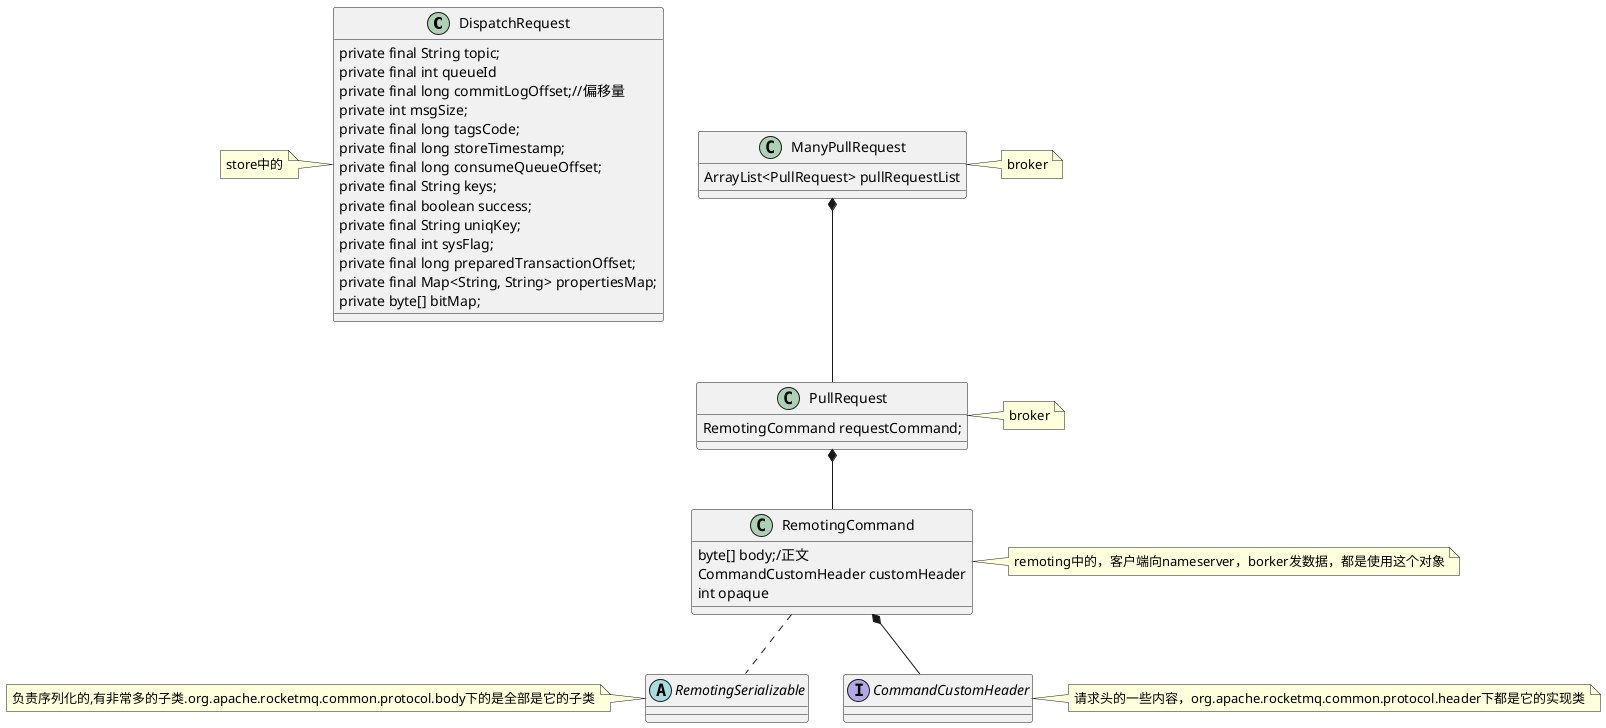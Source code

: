 @startuml


class DispatchRequest{
 private final String topic;
    private final int queueId
    private final long commitLogOffset;//偏移量
    private int msgSize;
    private final long tagsCode;
    private final long storeTimestamp;
    private final long consumeQueueOffset;
    private final String keys;
    private final boolean success;
    private final String uniqKey;
    private final int sysFlag;
    private final long preparedTransactionOffset;
    private final Map<String, String> propertiesMap;
    private byte[] bitMap;
}
note left:store中的

class RemotingCommand{
    byte[] body;/正文
    CommandCustomHeader customHeader
    int opaque
}
note right:remoting中的，客户端向nameserver，borker发数据，都是使用这个对象

class PullRequest{
RemotingCommand requestCommand;
}
note right:broker
PullRequest *-- RemotingCommand

class ManyPullRequest{
ArrayList<PullRequest> pullRequestList
}
note right:broker
ManyPullRequest*--PullRequest

abstract  RemotingSerializable{
}
note left:负责序列化的,有非常多的子类.org.apache.rocketmq.common.protocol.body下的是全部是它的子类
RemotingCommand .. RemotingSerializable

interface CommandCustomHeader{

}
note right: 请求头的一些内容，org.apache.rocketmq.common.protocol.header下都是它的实现类

RemotingCommand *-- CommandCustomHeader

@enduml